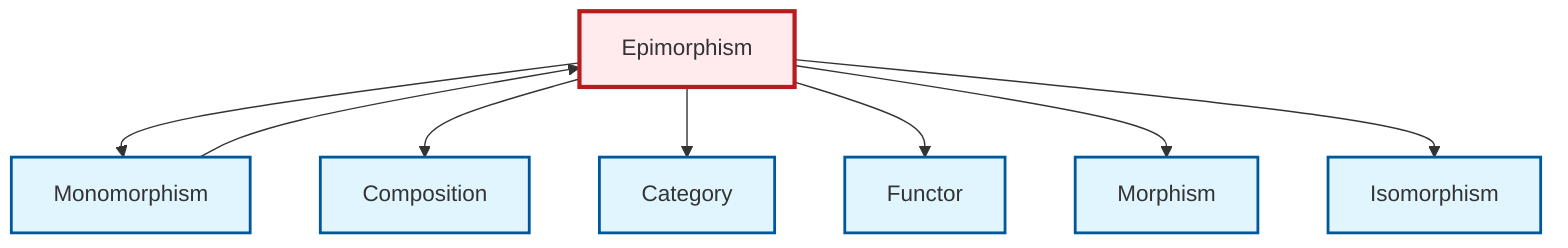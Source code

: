 graph TD
    classDef definition fill:#e1f5fe,stroke:#01579b,stroke-width:2px
    classDef theorem fill:#f3e5f5,stroke:#4a148c,stroke-width:2px
    classDef axiom fill:#fff3e0,stroke:#e65100,stroke-width:2px
    classDef example fill:#e8f5e9,stroke:#1b5e20,stroke-width:2px
    classDef current fill:#ffebee,stroke:#b71c1c,stroke-width:3px
    def-epimorphism["Epimorphism"]:::definition
    def-isomorphism["Isomorphism"]:::definition
    def-functor["Functor"]:::definition
    def-composition["Composition"]:::definition
    def-category["Category"]:::definition
    def-morphism["Morphism"]:::definition
    def-monomorphism["Monomorphism"]:::definition
    def-monomorphism --> def-epimorphism
    def-epimorphism --> def-monomorphism
    def-epimorphism --> def-composition
    def-epimorphism --> def-category
    def-epimorphism --> def-functor
    def-epimorphism --> def-morphism
    def-epimorphism --> def-isomorphism
    class def-epimorphism current